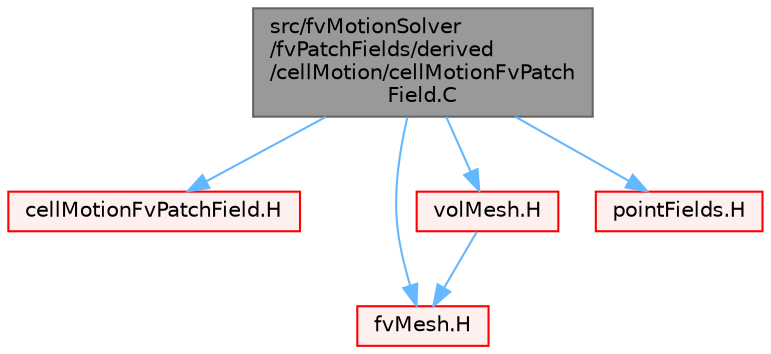 digraph "src/fvMotionSolver/fvPatchFields/derived/cellMotion/cellMotionFvPatchField.C"
{
 // LATEX_PDF_SIZE
  bgcolor="transparent";
  edge [fontname=Helvetica,fontsize=10,labelfontname=Helvetica,labelfontsize=10];
  node [fontname=Helvetica,fontsize=10,shape=box,height=0.2,width=0.4];
  Node1 [id="Node000001",label="src/fvMotionSolver\l/fvPatchFields/derived\l/cellMotion/cellMotionFvPatch\lField.C",height=0.2,width=0.4,color="gray40", fillcolor="grey60", style="filled", fontcolor="black",tooltip=" "];
  Node1 -> Node2 [id="edge1_Node000001_Node000002",color="steelblue1",style="solid",tooltip=" "];
  Node2 [id="Node000002",label="cellMotionFvPatchField.H",height=0.2,width=0.4,color="red", fillcolor="#FFF0F0", style="filled",URL="$cellMotionFvPatchField_8H.html",tooltip=" "];
  Node1 -> Node272 [id="edge2_Node000001_Node000272",color="steelblue1",style="solid",tooltip=" "];
  Node272 [id="Node000272",label="fvMesh.H",height=0.2,width=0.4,color="red", fillcolor="#FFF0F0", style="filled",URL="$fvMesh_8H.html",tooltip=" "];
  Node1 -> Node350 [id="edge3_Node000001_Node000350",color="steelblue1",style="solid",tooltip=" "];
  Node350 [id="Node000350",label="volMesh.H",height=0.2,width=0.4,color="red", fillcolor="#FFF0F0", style="filled",URL="$volMesh_8H.html",tooltip=" "];
  Node350 -> Node272 [id="edge4_Node000350_Node000272",color="steelblue1",style="solid",tooltip=" "];
  Node1 -> Node352 [id="edge5_Node000001_Node000352",color="steelblue1",style="solid",tooltip=" "];
  Node352 [id="Node000352",label="pointFields.H",height=0.2,width=0.4,color="red", fillcolor="#FFF0F0", style="filled",URL="$pointFields_8H.html",tooltip=" "];
}
